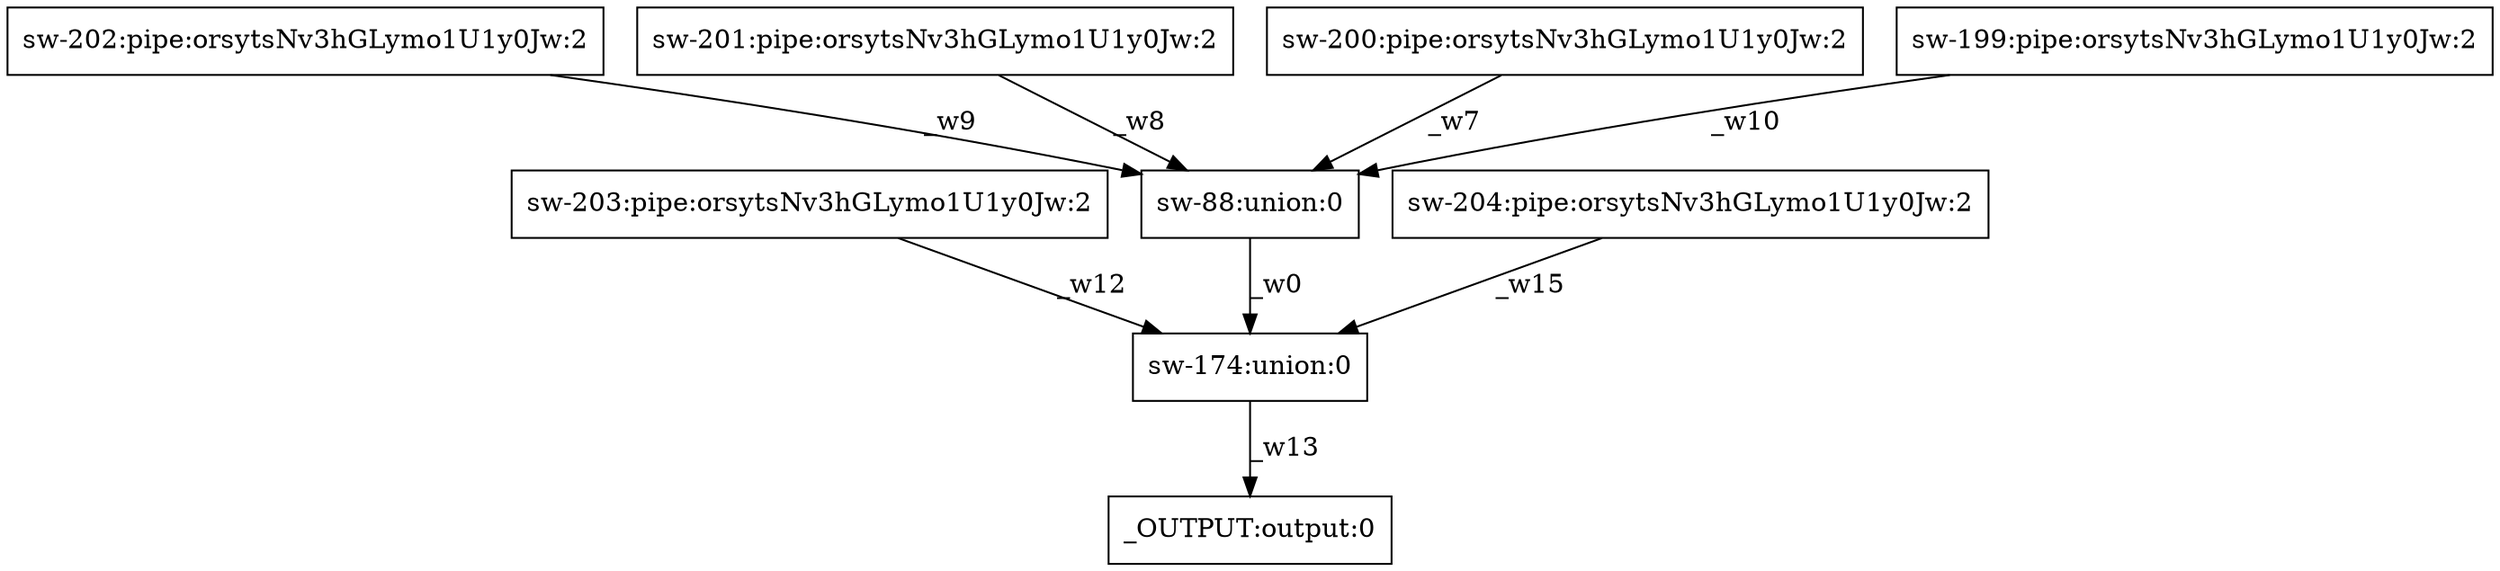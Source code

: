 digraph test1 { node [shape=box] "sw-203" [label="sw-203:pipe:orsytsNv3hGLymo1U1y0Jw:2"];"_OUTPUT" [label="_OUTPUT:output:0"];"sw-202" [label="sw-202:pipe:orsytsNv3hGLymo1U1y0Jw:2"];"sw-174" [label="sw-174:union:0"];"sw-201" [label="sw-201:pipe:orsytsNv3hGLymo1U1y0Jw:2"];"sw-200" [label="sw-200:pipe:orsytsNv3hGLymo1U1y0Jw:2"];"sw-199" [label="sw-199:pipe:orsytsNv3hGLymo1U1y0Jw:2"];"sw-88" [label="sw-88:union:0"];"sw-204" [label="sw-204:pipe:orsytsNv3hGLymo1U1y0Jw:2"];"sw-88" -> "sw-174" [label="_w0"];"sw-200" -> "sw-88" [label="_w7"];"sw-201" -> "sw-88" [label="_w8"];"sw-202" -> "sw-88" [label="_w9"];"sw-199" -> "sw-88" [label="_w10"];"sw-203" -> "sw-174" [label="_w12"];"sw-174" -> "_OUTPUT" [label="_w13"];"sw-204" -> "sw-174" [label="_w15"];}